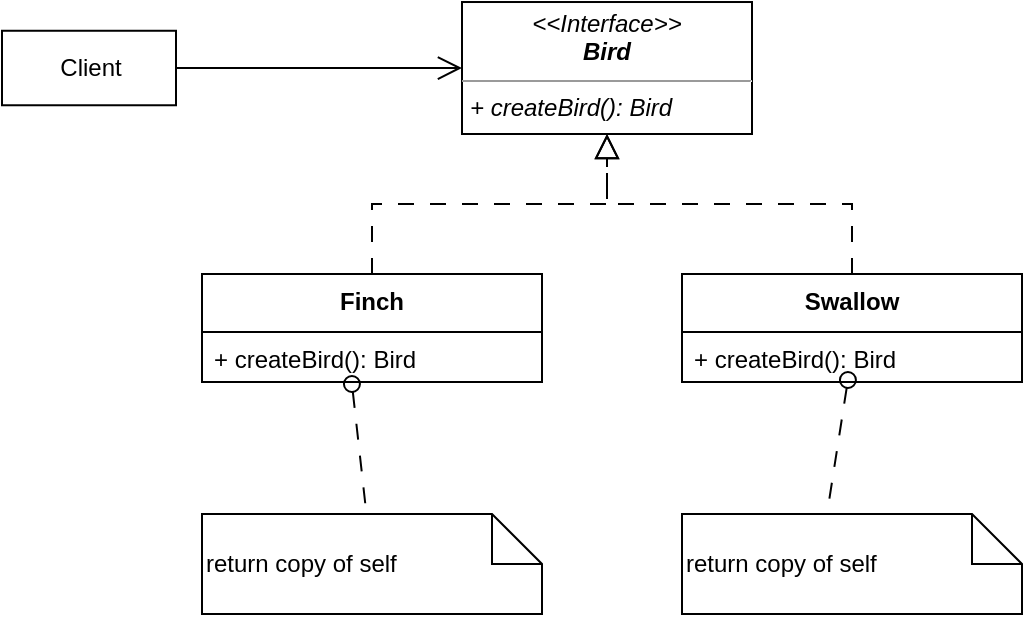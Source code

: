 <mxfile version="21.1.9" type="device">
  <diagram name="第 1 页" id="V1W0sLbI2GgZeyCbVdQ1">
    <mxGraphModel dx="1194" dy="738" grid="1" gridSize="10" guides="1" tooltips="1" connect="1" arrows="1" fold="1" page="1" pageScale="1" pageWidth="827" pageHeight="1169" math="0" shadow="0">
      <root>
        <mxCell id="0" />
        <mxCell id="1" parent="0" />
        <mxCell id="WFYV-QFJoavZbaiG5XtV-6" value="Finch" style="swimlane;fontStyle=1;align=center;verticalAlign=top;childLayout=stackLayout;horizontal=1;startSize=29;horizontalStack=0;resizeParent=1;resizeParentMax=0;resizeLast=0;collapsible=1;marginBottom=0;" parent="1" vertex="1">
          <mxGeometry x="150" y="320" width="170" height="54" as="geometry" />
        </mxCell>
        <mxCell id="WFYV-QFJoavZbaiG5XtV-7" value="+ createBird(): Bird" style="text;strokeColor=none;fillColor=none;align=left;verticalAlign=top;spacingLeft=4;spacingRight=4;overflow=hidden;rotatable=0;points=[[0,0.5],[1,0.5]];portConstraint=eastwest;fontStyle=0" parent="WFYV-QFJoavZbaiG5XtV-6" vertex="1">
          <mxGeometry y="29" width="170" height="25" as="geometry" />
        </mxCell>
        <mxCell id="WFYV-QFJoavZbaiG5XtV-8" value="&lt;div&gt;return copy of self&lt;/div&gt;" style="shape=note2;boundedLbl=1;whiteSpace=wrap;html=1;size=25;verticalAlign=middle;align=left;labelPosition=center;verticalLabelPosition=middle;" parent="1" vertex="1">
          <mxGeometry x="150" y="440" width="170" height="50" as="geometry" />
        </mxCell>
        <mxCell id="WFYV-QFJoavZbaiG5XtV-9" value="Swallow" style="swimlane;fontStyle=1;align=center;verticalAlign=top;childLayout=stackLayout;horizontal=1;startSize=29;horizontalStack=0;resizeParent=1;resizeParentMax=0;resizeLast=0;collapsible=1;marginBottom=0;" parent="1" vertex="1">
          <mxGeometry x="390" y="320" width="170" height="54" as="geometry" />
        </mxCell>
        <mxCell id="WFYV-QFJoavZbaiG5XtV-10" value="+ createBird(): Bird" style="text;strokeColor=none;fillColor=none;align=left;verticalAlign=top;spacingLeft=4;spacingRight=4;overflow=hidden;rotatable=0;points=[[0,0.5],[1,0.5]];portConstraint=eastwest;fontStyle=0" parent="WFYV-QFJoavZbaiG5XtV-9" vertex="1">
          <mxGeometry y="29" width="170" height="25" as="geometry" />
        </mxCell>
        <mxCell id="WFYV-QFJoavZbaiG5XtV-13" value="&lt;div&gt;return copy of self&lt;/div&gt;" style="shape=note2;boundedLbl=1;whiteSpace=wrap;html=1;size=25;verticalAlign=middle;align=left;labelPosition=center;verticalLabelPosition=middle;" parent="1" vertex="1">
          <mxGeometry x="390" y="440" width="170" height="50" as="geometry" />
        </mxCell>
        <mxCell id="WFYV-QFJoavZbaiG5XtV-14" value="" style="endArrow=block;endSize=10;endFill=0;shadow=0;strokeWidth=1;rounded=0;edgeStyle=elbowEdgeStyle;elbow=vertical;dashed=1;dashPattern=8 8;labelBackgroundColor=none;fontColor=default;exitX=0.5;exitY=0;exitDx=0;exitDy=0;entryX=0.5;entryY=1;entryDx=0;entryDy=0;" parent="1" source="WFYV-QFJoavZbaiG5XtV-6" target="WFYV-QFJoavZbaiG5XtV-22" edge="1">
          <mxGeometry width="160" relative="1" as="geometry">
            <mxPoint x="230" y="310" as="sourcePoint" />
            <mxPoint x="362.5" y="244" as="targetPoint" />
          </mxGeometry>
        </mxCell>
        <mxCell id="WFYV-QFJoavZbaiG5XtV-16" style="edgeStyle=orthogonalEdgeStyle;rounded=0;orthogonalLoop=1;jettySize=auto;html=1;endArrow=open;endFill=0;endSize=10;entryX=0;entryY=0.5;entryDx=0;entryDy=0;" parent="1" source="WFYV-QFJoavZbaiG5XtV-17" target="WFYV-QFJoavZbaiG5XtV-22" edge="1">
          <mxGeometry relative="1" as="geometry">
            <mxPoint x="260" y="217" as="targetPoint" />
          </mxGeometry>
        </mxCell>
        <mxCell id="WFYV-QFJoavZbaiG5XtV-17" value="Client" style="html=1;" parent="1" vertex="1">
          <mxGeometry x="50" y="198.38" width="87" height="37.25" as="geometry" />
        </mxCell>
        <mxCell id="WFYV-QFJoavZbaiG5XtV-19" value="" style="html=1;verticalAlign=bottom;labelBackgroundColor=none;startArrow=oval;startFill=0;startSize=8;endArrow=none;rounded=0;dashed=1;dashPattern=8 8;exitX=0.441;exitY=1.04;exitDx=0;exitDy=0;exitPerimeter=0;" parent="1" source="WFYV-QFJoavZbaiG5XtV-7" target="WFYV-QFJoavZbaiG5XtV-8" edge="1">
          <mxGeometry x="-0.055" y="19" relative="1" as="geometry">
            <mxPoint x="182.708" y="340.99" as="sourcePoint" />
            <mxPoint x="182" y="460" as="targetPoint" />
            <mxPoint x="-1" as="offset" />
          </mxGeometry>
        </mxCell>
        <mxCell id="WFYV-QFJoavZbaiG5XtV-20" value="" style="html=1;verticalAlign=bottom;labelBackgroundColor=none;startArrow=oval;startFill=0;startSize=8;endArrow=none;rounded=0;dashed=1;dashPattern=8 8;exitX=0.488;exitY=0.96;exitDx=0;exitDy=0;exitPerimeter=0;entryX=0;entryY=0;entryDx=72.5;entryDy=0;entryPerimeter=0;" parent="1" source="WFYV-QFJoavZbaiG5XtV-10" target="WFYV-QFJoavZbaiG5XtV-13" edge="1">
          <mxGeometry x="-0.055" y="19" relative="1" as="geometry">
            <mxPoint x="234.97" y="385" as="sourcePoint" />
            <mxPoint x="242.214" y="450" as="targetPoint" />
            <mxPoint x="-1" as="offset" />
          </mxGeometry>
        </mxCell>
        <mxCell id="WFYV-QFJoavZbaiG5XtV-21" value="" style="endArrow=block;endSize=10;endFill=0;shadow=0;strokeWidth=1;rounded=0;edgeStyle=elbowEdgeStyle;elbow=vertical;dashed=1;dashPattern=8 8;labelBackgroundColor=none;fontColor=default;entryX=0.5;entryY=1;entryDx=0;entryDy=0;" parent="1" source="WFYV-QFJoavZbaiG5XtV-9" target="WFYV-QFJoavZbaiG5XtV-22" edge="1">
          <mxGeometry width="160" relative="1" as="geometry">
            <mxPoint x="245" y="330" as="sourcePoint" />
            <mxPoint x="362.5" y="244" as="targetPoint" />
          </mxGeometry>
        </mxCell>
        <mxCell id="WFYV-QFJoavZbaiG5XtV-22" value="&lt;p style=&quot;margin:0px;margin-top:4px;text-align:center;&quot;&gt;&lt;i&gt;&amp;lt;&amp;lt;Interface&amp;gt;&amp;gt;&lt;br&gt;&lt;b&gt;Bird&lt;/b&gt;&lt;/i&gt;&lt;/p&gt;&lt;hr size=&quot;1&quot;&gt;&lt;p style=&quot;margin:0px;margin-left:4px;&quot;&gt;&lt;/p&gt;&lt;p style=&quot;margin:0px;margin-left:4px;&quot;&gt;&lt;i&gt;+ createBird(): Bird&lt;/i&gt;&lt;br&gt;&lt;/p&gt;" style="verticalAlign=top;align=left;overflow=fill;fontSize=12;fontFamily=Helvetica;html=1;" parent="1" vertex="1">
          <mxGeometry x="280" y="184.01" width="145" height="65.99" as="geometry" />
        </mxCell>
      </root>
    </mxGraphModel>
  </diagram>
</mxfile>
